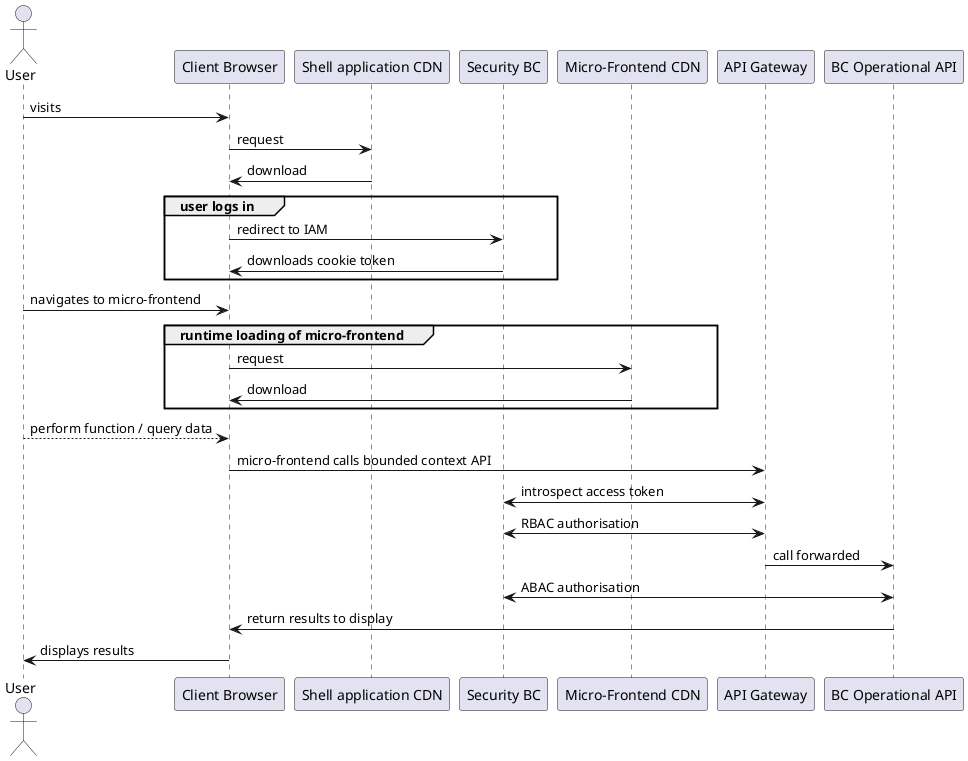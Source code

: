 @startuml

actor User as user
participant "Client Browser" as browser
participant "Shell application CDN" as shell
participant "Security BC" as securitybc
participant "Micro-Frontend CDN" as mfrontend 
participant "API Gateway" as apigateway
participant "BC Operational API" as api

user -> browser : visits
browser -> shell : request
browser <- shell : download
group user logs in
  browser -> securitybc: redirect to IAM
  browser <- securitybc: downloads cookie token
end 
user -> browser : navigates to micro-frontend
group runtime loading of micro-frontend
browser -> mfrontend : request
browser <- mfrontend : download
end
user --> browser : perform function / query data
browser -> apigateway: micro-frontend calls bounded context API
apigateway <-> securitybc: introspect access token
apigateway <-> securitybc: RBAC authorisation
apigateway -> api: call forwarded
api <-> securitybc: ABAC authorisation


browser <- api: return results to display
browser -> user: displays results
@enduml